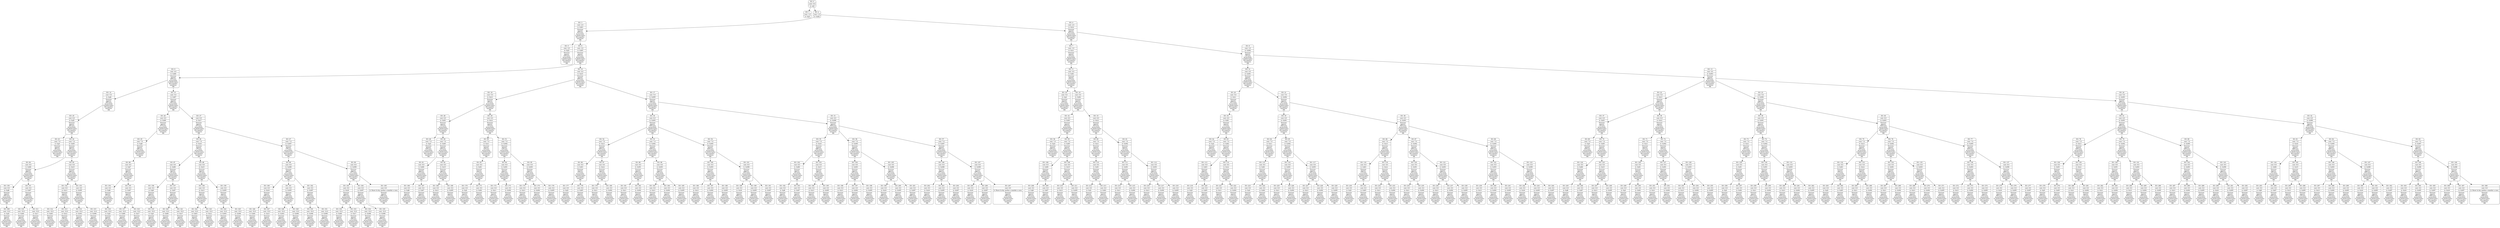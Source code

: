 digraph g {
node [shape = Mrecord];
nodo0[label="{EO: 0|cost: 0.0|A: null}"]
nodo1[label="{EO: 1|cost: 1.0|A: GoJ1}"]

nodo0 -> nodo1;
nodo2[label="{EO: 2|cost: 1.0|A: GoK2}"]
nodo3[label="{EO: 3|cost: 2.0|A: GoK3|
Posicion\nAgente:\nK2
Costo\nAcumulado:\n2.0
Infectados:\n0
Escapados:\n1
	posicion:\nM8
}"]
nodo5[label="{EO: 5|cost: 3.0|A: GoJ3|
Posicion\nAgente:\nK3
Costo\nAcumulado:\n4.0
Infectados:\n0
Escapados:\n1
	posicion:\nM8
}"]

nodo3 -> nodo5;
nodo6[label="{EO: 6|cost: 3.0|A: GoK5|
Posicion\nAgente:\nK3
Costo\nAcumulado:\n4.0
Infectados:\n0
Escapados:\n1
	posicion:\nM8
}"]
nodo9[label="{EO: 9|cost: 4.0|A: GoK6|
Posicion\nAgente:\nK5
Costo\nAcumulado:\n6.0
Infectados:\n0
Escapados:\n1
	posicion:\nM8
}"]
nodo14[label="{EO: 14|cost: 5.0|A: GoJ6|
Posicion\nAgente:\nK6
Costo\nAcumulado:\n8.0
Infectados:\n0
Escapados:\n1
	posicion:\nM8
}"]
nodo25[label="{EO: 25|cost: 6.0|A: GoJ5|
Posicion\nAgente:\nJ6
Costo\nAcumulado:\n10.0
Infectados:\n0
Escapados:\n1
	posicion:\nM8
}"]
nodo43[label="{EO: 43|cost: 7.0|A: GoJ3|
Posicion\nAgente:\nJ5
Costo\nAcumulado:\n12.0
Infectados:\n0
Escapados:\n1
	posicion:\nM8
}"]

nodo25 -> nodo43;
nodo44[label="{EO: 44|cost: 7.0|A: GoK5|
Posicion\nAgente:\nJ5
Costo\nAcumulado:\n12.0
Infectados:\n0
Escapados:\n1
	posicion:\nM8
}"]
nodo84[label="{EO: 84|cost: 8.0|A: GoK6|
Posicion\nAgente:\nK5
Costo\nAcumulado:\n14.0
Infectados:\n0
Escapados:\n1
	posicion:\nM8
}"]
nodo150[label="{EO: 150|cost: 9.0|A: GoJ6|
Posicion\nAgente:\nK6
Costo\nAcumulado:\n16.0
Infectados:\n0
Escapados:\n1
	posicion:\nM8
}"]
nodo309[label="{EO: 309|cost: 10.0|A: GoJ5|
Posicion\nAgente:\nJ6
Costo\nAcumulado:\n18.0
Infectados:\n0
Escapados:\n1
	posicion:\nM8
}"]

nodo150 -> nodo309;

nodo84 -> nodo150;
nodo151[label="{EO: 151|cost: 9.0|A: GoK7|
Posicion\nAgente:\nK6
Costo\nAcumulado:\n16.0
Infectados:\n0
Escapados:\n1
	posicion:\nM8
}"]
nodo310[label="{EO: 310|cost: 10.0|A: GoK8|
Posicion\nAgente:\nK7
Costo\nAcumulado:\n18.0
Infectados:\n0
Escapados:\n1
	posicion:\nM8
}"]

nodo151 -> nodo310;
nodo311[label="{EO: 311|cost: 10.0|A: GoL7|
Posicion\nAgente:\nK7
Costo\nAcumulado:\n18.0
Infectados:\n0
Escapados:\n1
	posicion:\nM8
}"]

nodo151 -> nodo311;

nodo84 -> nodo151;

nodo44 -> nodo84;
nodo85[label="{EO: 85|cost: 8.0|A: GoL5|
Posicion\nAgente:\nK5
Costo\nAcumulado:\n14.0
Infectados:\n0
Escapados:\n1
	posicion:\nM8
}"]
nodo152[label="{EO: 152|cost: 9.0|A: GoL3|
Posicion\nAgente:\nL5
Costo\nAcumulado:\n16.0
Infectados:\n0
Escapados:\n1
	posicion:\nM8
}"]
nodo312[label="{EO: 312|cost: 10.0|A: GoK3|
Posicion\nAgente:\nL3
Costo\nAcumulado:\n18.0
Infectados:\n0
Escapados:\n1
	posicion:\nM8
}"]

nodo152 -> nodo312;
nodo313[label="{EO: 313|cost: 10.0|A: GoL2|
Posicion\nAgente:\nL3
Costo\nAcumulado:\n18.0
Infectados:\n0
Escapados:\n1
	posicion:\nM8
}"]

nodo152 -> nodo313;

nodo85 -> nodo152;
nodo153[label="{EO: 153|cost: 9.0|A: GoM5|
Posicion\nAgente:\nL5
Costo\nAcumulado:\n16.0
Infectados:\n0
Escapados:\n1
	posicion:\nM8
}"]
nodo314[label="{EO: 314|cost: 10.0|A: GoM3|
Posicion\nAgente:\nM5
Costo\nAcumulado:\n17.0
Infectados:\n0
Escapados:\n1
	posicion:\nM8
}"]

nodo153 -> nodo314;
nodo315[label="{EO: 315|cost: 10.0|A: GoM6|
Posicion\nAgente:\nM5
Costo\nAcumulado:\n17.0
Infectados:\n0
Escapados:\n1
	posicion:\nM8
}"]

nodo153 -> nodo315;

nodo85 -> nodo153;

nodo44 -> nodo85;

nodo25 -> nodo44;

nodo14 -> nodo25;

nodo9 -> nodo14;
nodo15[label="{EO: 15|cost: 5.0|A: GoK7|
Posicion\nAgente:\nK6
Costo\nAcumulado:\n8.0
Infectados:\n0
Escapados:\n1
	posicion:\nM8
}"]
nodo26[label="{EO: 26|cost: 6.0|A: GoK8|
Posicion\nAgente:\nK7
Costo\nAcumulado:\n10.0
Infectados:\n0
Escapados:\n1
	posicion:\nM8
}"]
nodo45[label="{EO: 45|cost: 7.0|A: GoJ8|
Posicion\nAgente:\nK8
Costo\nAcumulado:\n12.0
Infectados:\n0
Escapados:\n1
	posicion:\nM8
}"]
nodo86[label="{EO: 86|cost: 8.0|A: GoJ7|
Posicion\nAgente:\nJ8
Costo\nAcumulado:\n14.0
Infectados:\n0
Escapados:\n1
	posicion:\nM8
}"]
nodo154[label="{EO: 154|cost: 9.0|A: GoJ6|
Posicion\nAgente:\nJ7
Costo\nAcumulado:\n16.0
Infectados:\n0
Escapados:\n1
	posicion:\nM8
}"]
nodo316[label="{EO: 316|cost: 10.0|A: GoJ5|
Posicion\nAgente:\nJ6
Costo\nAcumulado:\n18.0
Infectados:\n0
Escapados:\n1
	posicion:\nM8
}"]

nodo154 -> nodo316;

nodo86 -> nodo154;
nodo155[label="{EO: 155|cost: 9.0|A: GoK7|
Posicion\nAgente:\nJ7
Costo\nAcumulado:\n16.0
Infectados:\n0
Escapados:\n1
	posicion:\nM8
}"]
nodo317[label="{EO: 317|cost: 10.0|A: GoK8|
Posicion\nAgente:\nK7
Costo\nAcumulado:\n18.0
Infectados:\n0
Escapados:\n1
	posicion:\nM8
}"]

nodo155 -> nodo317;
nodo318[label="{EO: 318|cost: 10.0|A: GoL7|
Posicion\nAgente:\nK7
Costo\nAcumulado:\n18.0
Infectados:\n0
Escapados:\n1
	posicion:\nM8
}"]

nodo155 -> nodo318;

nodo86 -> nodo155;

nodo45 -> nodo86;

nodo26 -> nodo45;

nodo15 -> nodo26;
nodo27[label="{EO: 27|cost: 6.0|A: GoL7|
Posicion\nAgente:\nK7
Costo\nAcumulado:\n10.0
Infectados:\n0
Escapados:\n1
	posicion:\nM8
}"]
nodo46[label="{EO: 46|cost: 7.0|A: GoL6|
Posicion\nAgente:\nL7
Costo\nAcumulado:\n12.0
Infectados:\n0
Escapados:\n1
	posicion:\nM8
}"]
nodo87[label="{EO: 87|cost: 8.0|A: GoK6|
Posicion\nAgente:\nL6
Costo\nAcumulado:\n14.0
Infectados:\n0
Escapados:\n1
	posicion:\nM8
}"]
nodo156[label="{EO: 156|cost: 9.0|A: GoJ6|
Posicion\nAgente:\nK6
Costo\nAcumulado:\n16.0
Infectados:\n0
Escapados:\n1
	posicion:\nM8
}"]
nodo319[label="{EO: 319|cost: 10.0|A: GoJ5|
Posicion\nAgente:\nJ6
Costo\nAcumulado:\n18.0
Infectados:\n0
Escapados:\n1
	posicion:\nM8
}"]

nodo156 -> nodo319;

nodo87 -> nodo156;
nodo157[label="{EO: 157|cost: 9.0|A: GoK7|
Posicion\nAgente:\nK6
Costo\nAcumulado:\n16.0
Infectados:\n0
Escapados:\n1
	posicion:\nM8
}"]
nodo320[label="{EO: 320|cost: 10.0|A: GoK8|
Posicion\nAgente:\nK7
Costo\nAcumulado:\n18.0
Infectados:\n0
Escapados:\n1
	posicion:\nM8
}"]

nodo157 -> nodo320;
nodo321[label="{EO: 321|cost: 10.0|A: GoL7|
Posicion\nAgente:\nK7
Costo\nAcumulado:\n18.0
Infectados:\n0
Escapados:\n1
	posicion:\nM8
}"]

nodo157 -> nodo321;

nodo87 -> nodo157;

nodo46 -> nodo87;
nodo88[label="{EO: 88|cost: 8.0|A: GoL5|
Posicion\nAgente:\nL6
Costo\nAcumulado:\n14.0
Infectados:\n0
Escapados:\n1
	posicion:\nM8
}"]
nodo158[label="{EO: 158|cost: 9.0|A: GoL3|
Posicion\nAgente:\nL5
Costo\nAcumulado:\n16.0
Infectados:\n0
Escapados:\n1
	posicion:\nM8
}"]
nodo322[label="{EO: 322|cost: 10.0|A: GoK3|
Posicion\nAgente:\nL3
Costo\nAcumulado:\n18.0
Infectados:\n0
Escapados:\n1
	posicion:\nM8
}"]

nodo158 -> nodo322;
nodo323[label="{EO: 323|cost: 10.0|A: GoL2|
Posicion\nAgente:\nL3
Costo\nAcumulado:\n18.0
Infectados:\n0
Escapados:\n1
	posicion:\nM8
}"]

nodo158 -> nodo323;

nodo88 -> nodo158;
nodo159[label="{EO: 159|cost: 9.0|A: GoM5|
Posicion\nAgente:\nL5
Costo\nAcumulado:\n16.0
Infectados:\n0
Escapados:\n1
	posicion:\nM8
}"]
nodo324[label="{EO: 324|cost: 10.0|A: GoM3|
Posicion\nAgente:\nM5
Costo\nAcumulado:\n17.0
Infectados:\n0
Escapados:\n1
	posicion:\nM8
}"]

nodo159 -> nodo324;
nodo325[label="{EO: 325|cost: 10.0|A: GoM6|
Posicion\nAgente:\nM5
Costo\nAcumulado:\n17.0
Infectados:\n0
Escapados:\n1
	posicion:\nM8
}"]

nodo159 -> nodo325;

nodo88 -> nodo159;

nodo46 -> nodo88;

nodo27 -> nodo46;
nodo47[label="{EO: 47|cost: 7.0|A: GoM7|
Posicion\nAgente:\nL7
Costo\nAcumulado:\n12.0
Infectados:\n0
Escapados:\n1
	posicion:\nM8
}"]
nodo89[label="{EO: 89|cost: 8.0|A: GoM6|
Posicion\nAgente:\nM7
Costo\nAcumulado:\n13.0
Infectados:\n0
Escapados:\n1
	posicion:\nM8
}"]
nodo160[label="{EO: 160|cost: 9.0|A: GoL6|
Posicion\nAgente:\nM6
Costo\nAcumulado:\n14.0
Infectados:\n0
Escapados:\n1
	posicion:\nM8
}"]
nodo326[label="{EO: 326|cost: 10.0|A: GoK6|
Posicion\nAgente:\nL6
Costo\nAcumulado:\n16.0
Infectados:\n0
Escapados:\n1
	posicion:\nM8
}"]

nodo160 -> nodo326;
nodo327[label="{EO: 327|cost: 10.0|A: GoL5|
Posicion\nAgente:\nL6
Costo\nAcumulado:\n16.0
Infectados:\n0
Escapados:\n1
	posicion:\nM8
}"]

nodo160 -> nodo327;

nodo89 -> nodo160;
nodo161[label="{EO: 161|cost: 9.0|A: GoM5|
Posicion\nAgente:\nM6
Costo\nAcumulado:\n14.0
Infectados:\n0
Escapados:\n1
	posicion:\nM8
}"]
nodo328[label="{EO: 328|cost: 10.0|A: GoM3|
Posicion\nAgente:\nM5
Costo\nAcumulado:\n15.0
Infectados:\n0
Escapados:\n1
	posicion:\nM8
}"]

nodo161 -> nodo328;
nodo329[label="{EO: 329|cost: 10.0|A: GoM6|
Posicion\nAgente:\nM5
Costo\nAcumulado:\n15.0
Infectados:\n0
Escapados:\n1
	posicion:\nM8
}"]

nodo161 -> nodo329;

nodo89 -> nodo161;
nodo162[label="{EO: 162|cost: 9.0|A: GoM7|
Posicion\nAgente:\nM6
Costo\nAcumulado:\n14.0
Infectados:\n0
Escapados:\n1
	posicion:\nM8
}"]
nodo330[label="{EO: 330|cost: 10.0|A: GoM6|
Posicion\nAgente:\nM7
Costo\nAcumulado:\n15.0
Infectados:\n0
Escapados:\n1
	posicion:\nM8
}"]

nodo162 -> nodo330;
nodo331[label="{EO: 331|cost: 10.0|A: GoM8|
Posicion\nAgente:\nM7
Costo\nAcumulado:\n15.0
Infectados:\n0
Escapados:\n1
	posicion:\nM8
}"]

nodo162 -> nodo331;

nodo89 -> nodo162;

nodo47 -> nodo89;
nodo90[label="{EO: 90|cost: 8.0|A: GoM8|
Posicion\nAgente:\nM7
Costo\nAcumulado:\n13.0
Infectados:\n0
Escapados:\n1
	posicion:\nM8
}"]
nodo163[label="{EO: 163|cost: 9.0|A: GoL8|
Posicion\nAgente:\nM8
Costo\nAcumulado:\n14.0
Infectados:\n0
Escapados:\n1
	posicion:\nM8
}"]
nodo332[label="{EO: 332|cost: 10.0|A: GoK8|
Posicion\nAgente:\nL8
Costo\nAcumulado:\n16.0
Infectados:\n0
Escapados:\n1
	posicion:\nM8
}"]

nodo163 -> nodo332;
nodo333[label="{EO: 333|cost: 10.0|A: GoL7|
Posicion\nAgente:\nL8
Costo\nAcumulado:\n16.0
Infectados:\n0
Escapados:\n1
	posicion:\nM8
}"]

nodo163 -> nodo333;

nodo90 -> nodo163;
nodo164[label="{EO: 164|cost: 9.0|A: GoM7|
Posicion\nAgente:\nM8
Costo\nAcumulado:\n14.0
Infectados:\n0
Escapados:\n1
	posicion:\nM8
}"]
nodo334[label="{EO: 334|cost: 10.0|A: GoM6|
Posicion\nAgente:\nM7
Costo\nAcumulado:\n15.0
Infectados:\n0
Escapados:\n1
	posicion:\nM8
}"]

nodo164 -> nodo334;
nodo335[label="{EO: 335|cost: 10.0|A: GoM8|
Posicion\nAgente:\nM7
Costo\nAcumulado:\n15.0
Infectados:\n0
Escapados:\n1
	posicion:\nM8
}"]

nodo164 -> nodo335;

nodo90 -> nodo164;
nodo165[label="{EO: 165|cost: 9.0|A: Hacer la ley, multar y mandar a casa.|
Posicion\nAgente:\nM8
Costo\nAcumulado:\n14.0
Infectados:\n0
Escapados:\n1
	posicion:\nM8
}"]

nodo90 -> nodo165;

nodo47 -> nodo90;

nodo27 -> nodo47;

nodo15 -> nodo27;

nodo9 -> nodo15;

nodo6 -> nodo9;
nodo10[label="{EO: 10|cost: 4.0|A: GoL5|
Posicion\nAgente:\nK5
Costo\nAcumulado:\n6.0
Infectados:\n0
Escapados:\n1
	posicion:\nM8
}"]
nodo16[label="{EO: 16|cost: 5.0|A: GoL3|
Posicion\nAgente:\nL5
Costo\nAcumulado:\n8.0
Infectados:\n0
Escapados:\n1
	posicion:\nM8
}"]
nodo28[label="{EO: 28|cost: 6.0|A: GoK3|
Posicion\nAgente:\nL3
Costo\nAcumulado:\n10.0
Infectados:\n0
Escapados:\n1
	posicion:\nM8
}"]
nodo48[label="{EO: 48|cost: 7.0|A: GoJ3|
Posicion\nAgente:\nK3
Costo\nAcumulado:\n12.0
Infectados:\n0
Escapados:\n1
	posicion:\nM8
}"]

nodo28 -> nodo48;
nodo49[label="{EO: 49|cost: 7.0|A: GoK5|
Posicion\nAgente:\nK3
Costo\nAcumulado:\n12.0
Infectados:\n0
Escapados:\n1
	posicion:\nM8
}"]
nodo91[label="{EO: 91|cost: 8.0|A: GoK6|
Posicion\nAgente:\nK5
Costo\nAcumulado:\n14.0
Infectados:\n0
Escapados:\n1
	posicion:\nM8
}"]
nodo166[label="{EO: 166|cost: 9.0|A: GoJ6|
Posicion\nAgente:\nK6
Costo\nAcumulado:\n16.0
Infectados:\n0
Escapados:\n1
	posicion:\nM8
}"]

nodo91 -> nodo166;
nodo167[label="{EO: 167|cost: 9.0|A: GoK7|
Posicion\nAgente:\nK6
Costo\nAcumulado:\n16.0
Infectados:\n0
Escapados:\n1
	posicion:\nM8
}"]

nodo91 -> nodo167;

nodo49 -> nodo91;
nodo92[label="{EO: 92|cost: 8.0|A: GoL5|
Posicion\nAgente:\nK5
Costo\nAcumulado:\n14.0
Infectados:\n0
Escapados:\n1
	posicion:\nM8
}"]
nodo168[label="{EO: 168|cost: 9.0|A: GoL3|
Posicion\nAgente:\nL5
Costo\nAcumulado:\n16.0
Infectados:\n0
Escapados:\n1
	posicion:\nM8
}"]

nodo92 -> nodo168;
nodo169[label="{EO: 169|cost: 9.0|A: GoM5|
Posicion\nAgente:\nL5
Costo\nAcumulado:\n16.0
Infectados:\n0
Escapados:\n1
	posicion:\nM8
}"]

nodo92 -> nodo169;

nodo49 -> nodo92;

nodo28 -> nodo49;

nodo16 -> nodo28;
nodo29[label="{EO: 29|cost: 6.0|A: GoL2|
Posicion\nAgente:\nL3
Costo\nAcumulado:\n10.0
Infectados:\n0
Escapados:\n1
	posicion:\nM8
}"]
nodo50[label="{EO: 50|cost: 7.0|A: GoL1|
Posicion\nAgente:\nL2
Costo\nAcumulado:\n12.0
Infectados:\n0
Escapados:\n1
	posicion:\nM8
}"]
nodo93[label="{EO: 93|cost: 8.0|A: GoK1|
Posicion\nAgente:\nL1
Costo\nAcumulado:\n14.0
Infectados:\n0
Escapados:\n1
	posicion:\nM8
}"]
nodo170[label="{EO: 170|cost: 9.0|A: GoJ1|
Posicion\nAgente:\nK1
Costo\nAcumulado:\n16.0
Infectados:\n0
Escapados:\n1
	posicion:\nM8
}"]

nodo93 -> nodo170;
nodo171[label="{EO: 171|cost: 9.0|A: GoK2|
Posicion\nAgente:\nK1
Costo\nAcumulado:\n16.0
Infectados:\n0
Escapados:\n1
	posicion:\nM8
}"]

nodo93 -> nodo171;

nodo50 -> nodo93;

nodo29 -> nodo50;
nodo51[label="{EO: 51|cost: 7.0|A: GoM2|
Posicion\nAgente:\nL2
Costo\nAcumulado:\n12.0
Infectados:\n0
Escapados:\n1
	posicion:\nM8
}"]
nodo94[label="{EO: 94|cost: 8.0|A: GoM1|
Posicion\nAgente:\nM2
Costo\nAcumulado:\n13.0
Infectados:\n0
Escapados:\n1
	posicion:\nM8
}"]
nodo172[label="{EO: 172|cost: 9.0|A: GoL1|
Posicion\nAgente:\nM1
Costo\nAcumulado:\n14.0
Infectados:\n0
Escapados:\n1
	posicion:\nM8
}"]

nodo94 -> nodo172;
nodo173[label="{EO: 173|cost: 9.0|A: GoM2|
Posicion\nAgente:\nM1
Costo\nAcumulado:\n14.0
Infectados:\n0
Escapados:\n1
	posicion:\nM8
}"]

nodo94 -> nodo173;

nodo51 -> nodo94;
nodo95[label="{EO: 95|cost: 8.0|A: GoM3|
Posicion\nAgente:\nM2
Costo\nAcumulado:\n13.0
Infectados:\n0
Escapados:\n1
	posicion:\nM8
}"]
nodo174[label="{EO: 174|cost: 9.0|A: GoL3|
Posicion\nAgente:\nM3
Costo\nAcumulado:\n14.0
Infectados:\n0
Escapados:\n1
	posicion:\nM8
}"]

nodo95 -> nodo174;
nodo175[label="{EO: 175|cost: 9.0|A: GoM2|
Posicion\nAgente:\nM3
Costo\nAcumulado:\n14.0
Infectados:\n0
Escapados:\n1
	posicion:\nM8
}"]

nodo95 -> nodo175;
nodo176[label="{EO: 176|cost: 9.0|A: GoM5|
Posicion\nAgente:\nM3
Costo\nAcumulado:\n14.0
Infectados:\n0
Escapados:\n1
	posicion:\nM8
}"]

nodo95 -> nodo176;

nodo51 -> nodo95;

nodo29 -> nodo51;

nodo16 -> nodo29;

nodo10 -> nodo16;
nodo17[label="{EO: 17|cost: 5.0|A: GoM5|
Posicion\nAgente:\nL5
Costo\nAcumulado:\n8.0
Infectados:\n0
Escapados:\n1
	posicion:\nM8
}"]
nodo30[label="{EO: 30|cost: 6.0|A: GoM3|
Posicion\nAgente:\nM5
Costo\nAcumulado:\n9.0
Infectados:\n0
Escapados:\n1
	posicion:\nM8
}"]
nodo52[label="{EO: 52|cost: 7.0|A: GoL3|
Posicion\nAgente:\nM3
Costo\nAcumulado:\n10.0
Infectados:\n0
Escapados:\n1
	posicion:\nM8
}"]
nodo96[label="{EO: 96|cost: 8.0|A: GoK3|
Posicion\nAgente:\nL3
Costo\nAcumulado:\n12.0
Infectados:\n0
Escapados:\n1
	posicion:\nM8
}"]
nodo177[label="{EO: 177|cost: 9.0|A: GoJ3|
Posicion\nAgente:\nK3
Costo\nAcumulado:\n14.0
Infectados:\n0
Escapados:\n1
	posicion:\nM8
}"]

nodo96 -> nodo177;
nodo178[label="{EO: 178|cost: 9.0|A: GoK5|
Posicion\nAgente:\nK3
Costo\nAcumulado:\n14.0
Infectados:\n0
Escapados:\n1
	posicion:\nM8
}"]

nodo96 -> nodo178;

nodo52 -> nodo96;
nodo97[label="{EO: 97|cost: 8.0|A: GoL2|
Posicion\nAgente:\nL3
Costo\nAcumulado:\n12.0
Infectados:\n0
Escapados:\n1
	posicion:\nM8
}"]
nodo179[label="{EO: 179|cost: 9.0|A: GoL1|
Posicion\nAgente:\nL2
Costo\nAcumulado:\n14.0
Infectados:\n0
Escapados:\n1
	posicion:\nM8
}"]

nodo97 -> nodo179;
nodo180[label="{EO: 180|cost: 9.0|A: GoM2|
Posicion\nAgente:\nL2
Costo\nAcumulado:\n14.0
Infectados:\n0
Escapados:\n1
	posicion:\nM8
}"]

nodo97 -> nodo180;

nodo52 -> nodo97;

nodo30 -> nodo52;
nodo53[label="{EO: 53|cost: 7.0|A: GoM2|
Posicion\nAgente:\nM3
Costo\nAcumulado:\n10.0
Infectados:\n0
Escapados:\n1
	posicion:\nM8
}"]
nodo98[label="{EO: 98|cost: 8.0|A: GoM1|
Posicion\nAgente:\nM2
Costo\nAcumulado:\n11.0
Infectados:\n0
Escapados:\n1
	posicion:\nM8
}"]
nodo181[label="{EO: 181|cost: 9.0|A: GoL1|
Posicion\nAgente:\nM1
Costo\nAcumulado:\n12.0
Infectados:\n0
Escapados:\n1
	posicion:\nM8
}"]

nodo98 -> nodo181;
nodo182[label="{EO: 182|cost: 9.0|A: GoM2|
Posicion\nAgente:\nM1
Costo\nAcumulado:\n12.0
Infectados:\n0
Escapados:\n1
	posicion:\nM8
}"]

nodo98 -> nodo182;

nodo53 -> nodo98;
nodo99[label="{EO: 99|cost: 8.0|A: GoM3|
Posicion\nAgente:\nM2
Costo\nAcumulado:\n11.0
Infectados:\n0
Escapados:\n1
	posicion:\nM8
}"]
nodo183[label="{EO: 183|cost: 9.0|A: GoL3|
Posicion\nAgente:\nM3
Costo\nAcumulado:\n12.0
Infectados:\n0
Escapados:\n1
	posicion:\nM8
}"]

nodo99 -> nodo183;
nodo184[label="{EO: 184|cost: 9.0|A: GoM2|
Posicion\nAgente:\nM3
Costo\nAcumulado:\n12.0
Infectados:\n0
Escapados:\n1
	posicion:\nM8
}"]

nodo99 -> nodo184;
nodo185[label="{EO: 185|cost: 9.0|A: GoM5|
Posicion\nAgente:\nM3
Costo\nAcumulado:\n12.0
Infectados:\n0
Escapados:\n1
	posicion:\nM8
}"]

nodo99 -> nodo185;

nodo53 -> nodo99;

nodo30 -> nodo53;
nodo54[label="{EO: 54|cost: 7.0|A: GoM5|
Posicion\nAgente:\nM3
Costo\nAcumulado:\n10.0
Infectados:\n0
Escapados:\n1
	posicion:\nM8
}"]
nodo100[label="{EO: 100|cost: 8.0|A: GoM3|
Posicion\nAgente:\nM5
Costo\nAcumulado:\n11.0
Infectados:\n0
Escapados:\n1
	posicion:\nM8
}"]
nodo186[label="{EO: 186|cost: 9.0|A: GoL3|
Posicion\nAgente:\nM3
Costo\nAcumulado:\n12.0
Infectados:\n0
Escapados:\n1
	posicion:\nM8
}"]

nodo100 -> nodo186;
nodo187[label="{EO: 187|cost: 9.0|A: GoM2|
Posicion\nAgente:\nM3
Costo\nAcumulado:\n12.0
Infectados:\n0
Escapados:\n1
	posicion:\nM8
}"]

nodo100 -> nodo187;
nodo188[label="{EO: 188|cost: 9.0|A: GoM5|
Posicion\nAgente:\nM3
Costo\nAcumulado:\n12.0
Infectados:\n0
Escapados:\n1
	posicion:\nM8
}"]

nodo100 -> nodo188;

nodo54 -> nodo100;
nodo101[label="{EO: 101|cost: 8.0|A: GoM6|
Posicion\nAgente:\nM5
Costo\nAcumulado:\n11.0
Infectados:\n0
Escapados:\n1
	posicion:\nM8
}"]
nodo189[label="{EO: 189|cost: 9.0|A: GoL6|
Posicion\nAgente:\nM6
Costo\nAcumulado:\n12.0
Infectados:\n0
Escapados:\n1
	posicion:\nM8
}"]

nodo101 -> nodo189;
nodo190[label="{EO: 190|cost: 9.0|A: GoM5|
Posicion\nAgente:\nM6
Costo\nAcumulado:\n12.0
Infectados:\n0
Escapados:\n1
	posicion:\nM8
}"]

nodo101 -> nodo190;
nodo191[label="{EO: 191|cost: 9.0|A: GoM7|
Posicion\nAgente:\nM6
Costo\nAcumulado:\n12.0
Infectados:\n0
Escapados:\n1
	posicion:\nM8
}"]

nodo101 -> nodo191;

nodo54 -> nodo101;

nodo30 -> nodo54;

nodo17 -> nodo30;
nodo31[label="{EO: 31|cost: 6.0|A: GoM6|
Posicion\nAgente:\nM5
Costo\nAcumulado:\n9.0
Infectados:\n0
Escapados:\n1
	posicion:\nM8
}"]
nodo55[label="{EO: 55|cost: 7.0|A: GoL6|
Posicion\nAgente:\nM6
Costo\nAcumulado:\n10.0
Infectados:\n0
Escapados:\n1
	posicion:\nM8
}"]
nodo102[label="{EO: 102|cost: 8.0|A: GoK6|
Posicion\nAgente:\nL6
Costo\nAcumulado:\n12.0
Infectados:\n0
Escapados:\n1
	posicion:\nM8
}"]
nodo192[label="{EO: 192|cost: 9.0|A: GoJ6|
Posicion\nAgente:\nK6
Costo\nAcumulado:\n14.0
Infectados:\n0
Escapados:\n1
	posicion:\nM8
}"]

nodo102 -> nodo192;
nodo193[label="{EO: 193|cost: 9.0|A: GoK7|
Posicion\nAgente:\nK6
Costo\nAcumulado:\n14.0
Infectados:\n0
Escapados:\n1
	posicion:\nM8
}"]

nodo102 -> nodo193;

nodo55 -> nodo102;
nodo103[label="{EO: 103|cost: 8.0|A: GoL5|
Posicion\nAgente:\nL6
Costo\nAcumulado:\n12.0
Infectados:\n0
Escapados:\n1
	posicion:\nM8
}"]
nodo194[label="{EO: 194|cost: 9.0|A: GoL3|
Posicion\nAgente:\nL5
Costo\nAcumulado:\n14.0
Infectados:\n0
Escapados:\n1
	posicion:\nM8
}"]

nodo103 -> nodo194;
nodo195[label="{EO: 195|cost: 9.0|A: GoM5|
Posicion\nAgente:\nL5
Costo\nAcumulado:\n14.0
Infectados:\n0
Escapados:\n1
	posicion:\nM8
}"]

nodo103 -> nodo195;

nodo55 -> nodo103;

nodo31 -> nodo55;
nodo56[label="{EO: 56|cost: 7.0|A: GoM5|
Posicion\nAgente:\nM6
Costo\nAcumulado:\n10.0
Infectados:\n0
Escapados:\n1
	posicion:\nM8
}"]
nodo104[label="{EO: 104|cost: 8.0|A: GoM3|
Posicion\nAgente:\nM5
Costo\nAcumulado:\n11.0
Infectados:\n0
Escapados:\n1
	posicion:\nM8
}"]
nodo196[label="{EO: 196|cost: 9.0|A: GoL3|
Posicion\nAgente:\nM3
Costo\nAcumulado:\n12.0
Infectados:\n0
Escapados:\n1
	posicion:\nM8
}"]

nodo104 -> nodo196;
nodo197[label="{EO: 197|cost: 9.0|A: GoM2|
Posicion\nAgente:\nM3
Costo\nAcumulado:\n12.0
Infectados:\n0
Escapados:\n1
	posicion:\nM8
}"]

nodo104 -> nodo197;
nodo198[label="{EO: 198|cost: 9.0|A: GoM5|
Posicion\nAgente:\nM3
Costo\nAcumulado:\n12.0
Infectados:\n0
Escapados:\n1
	posicion:\nM8
}"]

nodo104 -> nodo198;

nodo56 -> nodo104;
nodo105[label="{EO: 105|cost: 8.0|A: GoM6|
Posicion\nAgente:\nM5
Costo\nAcumulado:\n11.0
Infectados:\n0
Escapados:\n1
	posicion:\nM8
}"]
nodo199[label="{EO: 199|cost: 9.0|A: GoL6|
Posicion\nAgente:\nM6
Costo\nAcumulado:\n12.0
Infectados:\n0
Escapados:\n1
	posicion:\nM8
}"]

nodo105 -> nodo199;
nodo200[label="{EO: 200|cost: 9.0|A: GoM5|
Posicion\nAgente:\nM6
Costo\nAcumulado:\n12.0
Infectados:\n0
Escapados:\n1
	posicion:\nM8
}"]

nodo105 -> nodo200;
nodo201[label="{EO: 201|cost: 9.0|A: GoM7|
Posicion\nAgente:\nM6
Costo\nAcumulado:\n12.0
Infectados:\n0
Escapados:\n1
	posicion:\nM8
}"]

nodo105 -> nodo201;

nodo56 -> nodo105;

nodo31 -> nodo56;
nodo57[label="{EO: 57|cost: 7.0|A: GoM7|
Posicion\nAgente:\nM6
Costo\nAcumulado:\n10.0
Infectados:\n0
Escapados:\n1
	posicion:\nM8
}"]
nodo106[label="{EO: 106|cost: 8.0|A: GoM6|
Posicion\nAgente:\nM7
Costo\nAcumulado:\n11.0
Infectados:\n0
Escapados:\n1
	posicion:\nM8
}"]
nodo202[label="{EO: 202|cost: 9.0|A: GoL6|
Posicion\nAgente:\nM6
Costo\nAcumulado:\n12.0
Infectados:\n0
Escapados:\n1
	posicion:\nM8
}"]

nodo106 -> nodo202;
nodo203[label="{EO: 203|cost: 9.0|A: GoM5|
Posicion\nAgente:\nM6
Costo\nAcumulado:\n12.0
Infectados:\n0
Escapados:\n1
	posicion:\nM8
}"]

nodo106 -> nodo203;
nodo204[label="{EO: 204|cost: 9.0|A: GoM7|
Posicion\nAgente:\nM6
Costo\nAcumulado:\n12.0
Infectados:\n0
Escapados:\n1
	posicion:\nM8
}"]

nodo106 -> nodo204;

nodo57 -> nodo106;
nodo107[label="{EO: 107|cost: 8.0|A: GoM8|
Posicion\nAgente:\nM7
Costo\nAcumulado:\n11.0
Infectados:\n0
Escapados:\n1
	posicion:\nM8
}"]
nodo205[label="{EO: 205|cost: 9.0|A: GoL8|
Posicion\nAgente:\nM8
Costo\nAcumulado:\n12.0
Infectados:\n0
Escapados:\n1
	posicion:\nM8
}"]

nodo107 -> nodo205;
nodo206[label="{EO: 206|cost: 9.0|A: GoM7|
Posicion\nAgente:\nM8
Costo\nAcumulado:\n12.0
Infectados:\n0
Escapados:\n1
	posicion:\nM8
}"]

nodo107 -> nodo206;
nodo207[label="{EO: 207|cost: 9.0|A: Hacer la ley, multar y mandar a casa.|
Posicion\nAgente:\nM8
Costo\nAcumulado:\n12.0
Infectados:\n0
Escapados:\n1
	posicion:\nM8
}"]

nodo107 -> nodo207;

nodo57 -> nodo107;

nodo31 -> nodo57;

nodo17 -> nodo31;

nodo10 -> nodo17;

nodo6 -> nodo10;

nodo3 -> nodo6;

nodo2 -> nodo3;
nodo4[label="{EO: 4|cost: 2.0|A: GoL2|
Posicion\nAgente:\nK2
Costo\nAcumulado:\n2.0
Infectados:\n0
Escapados:\n1
	posicion:\nM8
}"]
nodo7[label="{EO: 7|cost: 3.0|A: GoL1|
Posicion\nAgente:\nL2
Costo\nAcumulado:\n4.0
Infectados:\n0
Escapados:\n1
	posicion:\nM8
}"]
nodo11[label="{EO: 11|cost: 4.0|A: GoK1|
Posicion\nAgente:\nL1
Costo\nAcumulado:\n6.0
Infectados:\n0
Escapados:\n1
	posicion:\nM8
}"]
nodo18[label="{EO: 18|cost: 5.0|A: GoJ1|
Posicion\nAgente:\nK1
Costo\nAcumulado:\n8.0
Infectados:\n0
Escapados:\n1
	posicion:\nM8
}"]

nodo11 -> nodo18;
nodo19[label="{EO: 19|cost: 5.0|A: GoK2|
Posicion\nAgente:\nK1
Costo\nAcumulado:\n8.0
Infectados:\n0
Escapados:\n1
	posicion:\nM8
}"]
nodo32[label="{EO: 32|cost: 6.0|A: GoK3|
Posicion\nAgente:\nK2
Costo\nAcumulado:\n10.0
Infectados:\n0
Escapados:\n1
	posicion:\nM8
}"]
nodo58[label="{EO: 58|cost: 7.0|A: GoJ3|
Posicion\nAgente:\nK3
Costo\nAcumulado:\n12.0
Infectados:\n0
Escapados:\n1
	posicion:\nM8
}"]

nodo32 -> nodo58;
nodo59[label="{EO: 59|cost: 7.0|A: GoK5|
Posicion\nAgente:\nK3
Costo\nAcumulado:\n12.0
Infectados:\n0
Escapados:\n1
	posicion:\nM8
}"]
nodo108[label="{EO: 108|cost: 8.0|A: GoK6|
Posicion\nAgente:\nK5
Costo\nAcumulado:\n14.0
Infectados:\n0
Escapados:\n1
	posicion:\nM8
}"]
nodo208[label="{EO: 208|cost: 9.0|A: GoJ6|
Posicion\nAgente:\nK6
Costo\nAcumulado:\n16.0
Infectados:\n0
Escapados:\n1
	posicion:\nM8
}"]

nodo108 -> nodo208;
nodo209[label="{EO: 209|cost: 9.0|A: GoK7|
Posicion\nAgente:\nK6
Costo\nAcumulado:\n16.0
Infectados:\n0
Escapados:\n1
	posicion:\nM8
}"]

nodo108 -> nodo209;

nodo59 -> nodo108;
nodo109[label="{EO: 109|cost: 8.0|A: GoL5|
Posicion\nAgente:\nK5
Costo\nAcumulado:\n14.0
Infectados:\n0
Escapados:\n1
	posicion:\nM8
}"]
nodo210[label="{EO: 210|cost: 9.0|A: GoL3|
Posicion\nAgente:\nL5
Costo\nAcumulado:\n16.0
Infectados:\n0
Escapados:\n1
	posicion:\nM8
}"]

nodo109 -> nodo210;
nodo211[label="{EO: 211|cost: 9.0|A: GoM5|
Posicion\nAgente:\nL5
Costo\nAcumulado:\n16.0
Infectados:\n0
Escapados:\n1
	posicion:\nM8
}"]

nodo109 -> nodo211;

nodo59 -> nodo109;

nodo32 -> nodo59;

nodo19 -> nodo32;
nodo33[label="{EO: 33|cost: 6.0|A: GoL2|
Posicion\nAgente:\nK2
Costo\nAcumulado:\n10.0
Infectados:\n0
Escapados:\n1
	posicion:\nM8
}"]
nodo60[label="{EO: 60|cost: 7.0|A: GoL1|
Posicion\nAgente:\nL2
Costo\nAcumulado:\n12.0
Infectados:\n0
Escapados:\n1
	posicion:\nM8
}"]
nodo110[label="{EO: 110|cost: 8.0|A: GoK1|
Posicion\nAgente:\nL1
Costo\nAcumulado:\n14.0
Infectados:\n0
Escapados:\n1
	posicion:\nM8
}"]
nodo212[label="{EO: 212|cost: 9.0|A: GoJ1|
Posicion\nAgente:\nK1
Costo\nAcumulado:\n16.0
Infectados:\n0
Escapados:\n1
	posicion:\nM8
}"]

nodo110 -> nodo212;
nodo213[label="{EO: 213|cost: 9.0|A: GoK2|
Posicion\nAgente:\nK1
Costo\nAcumulado:\n16.0
Infectados:\n0
Escapados:\n1
	posicion:\nM8
}"]

nodo110 -> nodo213;

nodo60 -> nodo110;

nodo33 -> nodo60;
nodo61[label="{EO: 61|cost: 7.0|A: GoM2|
Posicion\nAgente:\nL2
Costo\nAcumulado:\n12.0
Infectados:\n0
Escapados:\n1
	posicion:\nM8
}"]
nodo111[label="{EO: 111|cost: 8.0|A: GoM1|
Posicion\nAgente:\nM2
Costo\nAcumulado:\n13.0
Infectados:\n0
Escapados:\n1
	posicion:\nM8
}"]
nodo214[label="{EO: 214|cost: 9.0|A: GoL1|
Posicion\nAgente:\nM1
Costo\nAcumulado:\n14.0
Infectados:\n0
Escapados:\n1
	posicion:\nM8
}"]

nodo111 -> nodo214;
nodo215[label="{EO: 215|cost: 9.0|A: GoM2|
Posicion\nAgente:\nM1
Costo\nAcumulado:\n14.0
Infectados:\n0
Escapados:\n1
	posicion:\nM8
}"]

nodo111 -> nodo215;

nodo61 -> nodo111;
nodo112[label="{EO: 112|cost: 8.0|A: GoM3|
Posicion\nAgente:\nM2
Costo\nAcumulado:\n13.0
Infectados:\n0
Escapados:\n1
	posicion:\nM8
}"]
nodo216[label="{EO: 216|cost: 9.0|A: GoL3|
Posicion\nAgente:\nM3
Costo\nAcumulado:\n14.0
Infectados:\n0
Escapados:\n1
	posicion:\nM8
}"]

nodo112 -> nodo216;
nodo217[label="{EO: 217|cost: 9.0|A: GoM2|
Posicion\nAgente:\nM3
Costo\nAcumulado:\n14.0
Infectados:\n0
Escapados:\n1
	posicion:\nM8
}"]

nodo112 -> nodo217;
nodo218[label="{EO: 218|cost: 9.0|A: GoM5|
Posicion\nAgente:\nM3
Costo\nAcumulado:\n14.0
Infectados:\n0
Escapados:\n1
	posicion:\nM8
}"]

nodo112 -> nodo218;

nodo61 -> nodo112;

nodo33 -> nodo61;

nodo19 -> nodo33;

nodo11 -> nodo19;

nodo7 -> nodo11;

nodo4 -> nodo7;
nodo8[label="{EO: 8|cost: 3.0|A: GoM2|
Posicion\nAgente:\nL2
Costo\nAcumulado:\n4.0
Infectados:\n0
Escapados:\n1
	posicion:\nM8
}"]
nodo12[label="{EO: 12|cost: 4.0|A: GoM1|
Posicion\nAgente:\nM2
Costo\nAcumulado:\n5.0
Infectados:\n0
Escapados:\n1
	posicion:\nM8
}"]
nodo20[label="{EO: 20|cost: 5.0|A: GoL1|
Posicion\nAgente:\nM1
Costo\nAcumulado:\n6.0
Infectados:\n0
Escapados:\n1
	posicion:\nM8
}"]
nodo34[label="{EO: 34|cost: 6.0|A: GoK1|
Posicion\nAgente:\nL1
Costo\nAcumulado:\n8.0
Infectados:\n0
Escapados:\n1
	posicion:\nM8
}"]
nodo62[label="{EO: 62|cost: 7.0|A: GoJ1|
Posicion\nAgente:\nK1
Costo\nAcumulado:\n10.0
Infectados:\n0
Escapados:\n1
	posicion:\nM8
}"]

nodo34 -> nodo62;
nodo63[label="{EO: 63|cost: 7.0|A: GoK2|
Posicion\nAgente:\nK1
Costo\nAcumulado:\n10.0
Infectados:\n0
Escapados:\n1
	posicion:\nM8
}"]
nodo113[label="{EO: 113|cost: 8.0|A: GoK3|
Posicion\nAgente:\nK2
Costo\nAcumulado:\n12.0
Infectados:\n0
Escapados:\n1
	posicion:\nM8
}"]
nodo219[label="{EO: 219|cost: 9.0|A: GoJ3|
Posicion\nAgente:\nK3
Costo\nAcumulado:\n14.0
Infectados:\n0
Escapados:\n1
	posicion:\nM8
}"]

nodo113 -> nodo219;
nodo220[label="{EO: 220|cost: 9.0|A: GoK5|
Posicion\nAgente:\nK3
Costo\nAcumulado:\n14.0
Infectados:\n0
Escapados:\n1
	posicion:\nM8
}"]

nodo113 -> nodo220;

nodo63 -> nodo113;
nodo114[label="{EO: 114|cost: 8.0|A: GoL2|
Posicion\nAgente:\nK2
Costo\nAcumulado:\n12.0
Infectados:\n0
Escapados:\n1
	posicion:\nM8
}"]
nodo221[label="{EO: 221|cost: 9.0|A: GoL1|
Posicion\nAgente:\nL2
Costo\nAcumulado:\n14.0
Infectados:\n0
Escapados:\n1
	posicion:\nM8
}"]

nodo114 -> nodo221;
nodo222[label="{EO: 222|cost: 9.0|A: GoM2|
Posicion\nAgente:\nL2
Costo\nAcumulado:\n14.0
Infectados:\n0
Escapados:\n1
	posicion:\nM8
}"]

nodo114 -> nodo222;

nodo63 -> nodo114;

nodo34 -> nodo63;

nodo20 -> nodo34;

nodo12 -> nodo20;
nodo21[label="{EO: 21|cost: 5.0|A: GoM2|
Posicion\nAgente:\nM1
Costo\nAcumulado:\n6.0
Infectados:\n0
Escapados:\n1
	posicion:\nM8
}"]
nodo35[label="{EO: 35|cost: 6.0|A: GoM1|
Posicion\nAgente:\nM2
Costo\nAcumulado:\n7.0
Infectados:\n0
Escapados:\n1
	posicion:\nM8
}"]
nodo64[label="{EO: 64|cost: 7.0|A: GoL1|
Posicion\nAgente:\nM1
Costo\nAcumulado:\n8.0
Infectados:\n0
Escapados:\n1
	posicion:\nM8
}"]
nodo115[label="{EO: 115|cost: 8.0|A: GoK1|
Posicion\nAgente:\nL1
Costo\nAcumulado:\n10.0
Infectados:\n0
Escapados:\n1
	posicion:\nM8
}"]
nodo223[label="{EO: 223|cost: 9.0|A: GoJ1|
Posicion\nAgente:\nK1
Costo\nAcumulado:\n12.0
Infectados:\n0
Escapados:\n1
	posicion:\nM8
}"]

nodo115 -> nodo223;
nodo224[label="{EO: 224|cost: 9.0|A: GoK2|
Posicion\nAgente:\nK1
Costo\nAcumulado:\n12.0
Infectados:\n0
Escapados:\n1
	posicion:\nM8
}"]

nodo115 -> nodo224;

nodo64 -> nodo115;

nodo35 -> nodo64;
nodo65[label="{EO: 65|cost: 7.0|A: GoM2|
Posicion\nAgente:\nM1
Costo\nAcumulado:\n8.0
Infectados:\n0
Escapados:\n1
	posicion:\nM8
}"]
nodo116[label="{EO: 116|cost: 8.0|A: GoM1|
Posicion\nAgente:\nM2
Costo\nAcumulado:\n9.0
Infectados:\n0
Escapados:\n1
	posicion:\nM8
}"]
nodo225[label="{EO: 225|cost: 9.0|A: GoL1|
Posicion\nAgente:\nM1
Costo\nAcumulado:\n10.0
Infectados:\n0
Escapados:\n1
	posicion:\nM8
}"]

nodo116 -> nodo225;
nodo226[label="{EO: 226|cost: 9.0|A: GoM2|
Posicion\nAgente:\nM1
Costo\nAcumulado:\n10.0
Infectados:\n0
Escapados:\n1
	posicion:\nM8
}"]

nodo116 -> nodo226;

nodo65 -> nodo116;
nodo117[label="{EO: 117|cost: 8.0|A: GoM3|
Posicion\nAgente:\nM2
Costo\nAcumulado:\n9.0
Infectados:\n0
Escapados:\n1
	posicion:\nM8
}"]
nodo227[label="{EO: 227|cost: 9.0|A: GoL3|
Posicion\nAgente:\nM3
Costo\nAcumulado:\n10.0
Infectados:\n0
Escapados:\n1
	posicion:\nM8
}"]

nodo117 -> nodo227;
nodo228[label="{EO: 228|cost: 9.0|A: GoM2|
Posicion\nAgente:\nM3
Costo\nAcumulado:\n10.0
Infectados:\n0
Escapados:\n1
	posicion:\nM8
}"]

nodo117 -> nodo228;
nodo229[label="{EO: 229|cost: 9.0|A: GoM5|
Posicion\nAgente:\nM3
Costo\nAcumulado:\n10.0
Infectados:\n0
Escapados:\n1
	posicion:\nM8
}"]

nodo117 -> nodo229;

nodo65 -> nodo117;

nodo35 -> nodo65;

nodo21 -> nodo35;
nodo36[label="{EO: 36|cost: 6.0|A: GoM3|
Posicion\nAgente:\nM2
Costo\nAcumulado:\n7.0
Infectados:\n0
Escapados:\n1
	posicion:\nM8
}"]
nodo66[label="{EO: 66|cost: 7.0|A: GoL3|
Posicion\nAgente:\nM3
Costo\nAcumulado:\n8.0
Infectados:\n0
Escapados:\n1
	posicion:\nM8
}"]
nodo118[label="{EO: 118|cost: 8.0|A: GoK3|
Posicion\nAgente:\nL3
Costo\nAcumulado:\n10.0
Infectados:\n0
Escapados:\n1
	posicion:\nM8
}"]
nodo230[label="{EO: 230|cost: 9.0|A: GoJ3|
Posicion\nAgente:\nK3
Costo\nAcumulado:\n12.0
Infectados:\n0
Escapados:\n1
	posicion:\nM8
}"]

nodo118 -> nodo230;
nodo231[label="{EO: 231|cost: 9.0|A: GoK5|
Posicion\nAgente:\nK3
Costo\nAcumulado:\n12.0
Infectados:\n0
Escapados:\n1
	posicion:\nM8
}"]

nodo118 -> nodo231;

nodo66 -> nodo118;
nodo119[label="{EO: 119|cost: 8.0|A: GoL2|
Posicion\nAgente:\nL3
Costo\nAcumulado:\n10.0
Infectados:\n0
Escapados:\n1
	posicion:\nM8
}"]
nodo232[label="{EO: 232|cost: 9.0|A: GoL1|
Posicion\nAgente:\nL2
Costo\nAcumulado:\n12.0
Infectados:\n0
Escapados:\n1
	posicion:\nM8
}"]

nodo119 -> nodo232;
nodo233[label="{EO: 233|cost: 9.0|A: GoM2|
Posicion\nAgente:\nL2
Costo\nAcumulado:\n12.0
Infectados:\n0
Escapados:\n1
	posicion:\nM8
}"]

nodo119 -> nodo233;

nodo66 -> nodo119;

nodo36 -> nodo66;
nodo67[label="{EO: 67|cost: 7.0|A: GoM2|
Posicion\nAgente:\nM3
Costo\nAcumulado:\n8.0
Infectados:\n0
Escapados:\n1
	posicion:\nM8
}"]
nodo120[label="{EO: 120|cost: 8.0|A: GoM1|
Posicion\nAgente:\nM2
Costo\nAcumulado:\n9.0
Infectados:\n0
Escapados:\n1
	posicion:\nM8
}"]
nodo234[label="{EO: 234|cost: 9.0|A: GoL1|
Posicion\nAgente:\nM1
Costo\nAcumulado:\n10.0
Infectados:\n0
Escapados:\n1
	posicion:\nM8
}"]

nodo120 -> nodo234;
nodo235[label="{EO: 235|cost: 9.0|A: GoM2|
Posicion\nAgente:\nM1
Costo\nAcumulado:\n10.0
Infectados:\n0
Escapados:\n1
	posicion:\nM8
}"]

nodo120 -> nodo235;

nodo67 -> nodo120;
nodo121[label="{EO: 121|cost: 8.0|A: GoM3|
Posicion\nAgente:\nM2
Costo\nAcumulado:\n9.0
Infectados:\n0
Escapados:\n1
	posicion:\nM8
}"]
nodo236[label="{EO: 236|cost: 9.0|A: GoL3|
Posicion\nAgente:\nM3
Costo\nAcumulado:\n10.0
Infectados:\n0
Escapados:\n1
	posicion:\nM8
}"]

nodo121 -> nodo236;
nodo237[label="{EO: 237|cost: 9.0|A: GoM2|
Posicion\nAgente:\nM3
Costo\nAcumulado:\n10.0
Infectados:\n0
Escapados:\n1
	posicion:\nM8
}"]

nodo121 -> nodo237;
nodo238[label="{EO: 238|cost: 9.0|A: GoM5|
Posicion\nAgente:\nM3
Costo\nAcumulado:\n10.0
Infectados:\n0
Escapados:\n1
	posicion:\nM8
}"]

nodo121 -> nodo238;

nodo67 -> nodo121;

nodo36 -> nodo67;
nodo68[label="{EO: 68|cost: 7.0|A: GoM5|
Posicion\nAgente:\nM3
Costo\nAcumulado:\n8.0
Infectados:\n0
Escapados:\n1
	posicion:\nM8
}"]
nodo122[label="{EO: 122|cost: 8.0|A: GoM3|
Posicion\nAgente:\nM5
Costo\nAcumulado:\n9.0
Infectados:\n0
Escapados:\n1
	posicion:\nM8
}"]
nodo239[label="{EO: 239|cost: 9.0|A: GoL3|
Posicion\nAgente:\nM3
Costo\nAcumulado:\n10.0
Infectados:\n0
Escapados:\n1
	posicion:\nM8
}"]

nodo122 -> nodo239;
nodo240[label="{EO: 240|cost: 9.0|A: GoM2|
Posicion\nAgente:\nM3
Costo\nAcumulado:\n10.0
Infectados:\n0
Escapados:\n1
	posicion:\nM8
}"]

nodo122 -> nodo240;
nodo241[label="{EO: 241|cost: 9.0|A: GoM5|
Posicion\nAgente:\nM3
Costo\nAcumulado:\n10.0
Infectados:\n0
Escapados:\n1
	posicion:\nM8
}"]

nodo122 -> nodo241;

nodo68 -> nodo122;
nodo123[label="{EO: 123|cost: 8.0|A: GoM6|
Posicion\nAgente:\nM5
Costo\nAcumulado:\n9.0
Infectados:\n0
Escapados:\n1
	posicion:\nM8
}"]
nodo242[label="{EO: 242|cost: 9.0|A: GoL6|
Posicion\nAgente:\nM6
Costo\nAcumulado:\n10.0
Infectados:\n0
Escapados:\n1
	posicion:\nM8
}"]

nodo123 -> nodo242;
nodo243[label="{EO: 243|cost: 9.0|A: GoM5|
Posicion\nAgente:\nM6
Costo\nAcumulado:\n10.0
Infectados:\n0
Escapados:\n1
	posicion:\nM8
}"]

nodo123 -> nodo243;
nodo244[label="{EO: 244|cost: 9.0|A: GoM7|
Posicion\nAgente:\nM6
Costo\nAcumulado:\n10.0
Infectados:\n0
Escapados:\n1
	posicion:\nM8
}"]

nodo123 -> nodo244;

nodo68 -> nodo123;

nodo36 -> nodo68;

nodo21 -> nodo36;

nodo12 -> nodo21;

nodo8 -> nodo12;
nodo13[label="{EO: 13|cost: 4.0|A: GoM3|
Posicion\nAgente:\nM2
Costo\nAcumulado:\n5.0
Infectados:\n0
Escapados:\n1
	posicion:\nM8
}"]
nodo22[label="{EO: 22|cost: 5.0|A: GoL3|
Posicion\nAgente:\nM3
Costo\nAcumulado:\n6.0
Infectados:\n0
Escapados:\n1
	posicion:\nM8
}"]
nodo37[label="{EO: 37|cost: 6.0|A: GoK3|
Posicion\nAgente:\nL3
Costo\nAcumulado:\n8.0
Infectados:\n0
Escapados:\n1
	posicion:\nM8
}"]
nodo69[label="{EO: 69|cost: 7.0|A: GoJ3|
Posicion\nAgente:\nK3
Costo\nAcumulado:\n10.0
Infectados:\n0
Escapados:\n1
	posicion:\nM8
}"]

nodo37 -> nodo69;
nodo70[label="{EO: 70|cost: 7.0|A: GoK5|
Posicion\nAgente:\nK3
Costo\nAcumulado:\n10.0
Infectados:\n0
Escapados:\n1
	posicion:\nM8
}"]
nodo124[label="{EO: 124|cost: 8.0|A: GoK6|
Posicion\nAgente:\nK5
Costo\nAcumulado:\n12.0
Infectados:\n0
Escapados:\n1
	posicion:\nM8
}"]
nodo245[label="{EO: 245|cost: 9.0|A: GoJ6|
Posicion\nAgente:\nK6
Costo\nAcumulado:\n14.0
Infectados:\n0
Escapados:\n1
	posicion:\nM8
}"]

nodo124 -> nodo245;
nodo246[label="{EO: 246|cost: 9.0|A: GoK7|
Posicion\nAgente:\nK6
Costo\nAcumulado:\n14.0
Infectados:\n0
Escapados:\n1
	posicion:\nM8
}"]

nodo124 -> nodo246;

nodo70 -> nodo124;
nodo125[label="{EO: 125|cost: 8.0|A: GoL5|
Posicion\nAgente:\nK5
Costo\nAcumulado:\n12.0
Infectados:\n0
Escapados:\n1
	posicion:\nM8
}"]
nodo247[label="{EO: 247|cost: 9.0|A: GoL3|
Posicion\nAgente:\nL5
Costo\nAcumulado:\n14.0
Infectados:\n0
Escapados:\n1
	posicion:\nM8
}"]

nodo125 -> nodo247;
nodo248[label="{EO: 248|cost: 9.0|A: GoM5|
Posicion\nAgente:\nL5
Costo\nAcumulado:\n14.0
Infectados:\n0
Escapados:\n1
	posicion:\nM8
}"]

nodo125 -> nodo248;

nodo70 -> nodo125;

nodo37 -> nodo70;

nodo22 -> nodo37;
nodo38[label="{EO: 38|cost: 6.0|A: GoL2|
Posicion\nAgente:\nL3
Costo\nAcumulado:\n8.0
Infectados:\n0
Escapados:\n1
	posicion:\nM8
}"]
nodo71[label="{EO: 71|cost: 7.0|A: GoL1|
Posicion\nAgente:\nL2
Costo\nAcumulado:\n10.0
Infectados:\n0
Escapados:\n1
	posicion:\nM8
}"]
nodo126[label="{EO: 126|cost: 8.0|A: GoK1|
Posicion\nAgente:\nL1
Costo\nAcumulado:\n12.0
Infectados:\n0
Escapados:\n1
	posicion:\nM8
}"]
nodo249[label="{EO: 249|cost: 9.0|A: GoJ1|
Posicion\nAgente:\nK1
Costo\nAcumulado:\n14.0
Infectados:\n0
Escapados:\n1
	posicion:\nM8
}"]

nodo126 -> nodo249;
nodo250[label="{EO: 250|cost: 9.0|A: GoK2|
Posicion\nAgente:\nK1
Costo\nAcumulado:\n14.0
Infectados:\n0
Escapados:\n1
	posicion:\nM8
}"]

nodo126 -> nodo250;

nodo71 -> nodo126;

nodo38 -> nodo71;
nodo72[label="{EO: 72|cost: 7.0|A: GoM2|
Posicion\nAgente:\nL2
Costo\nAcumulado:\n10.0
Infectados:\n0
Escapados:\n1
	posicion:\nM8
}"]
nodo127[label="{EO: 127|cost: 8.0|A: GoM1|
Posicion\nAgente:\nM2
Costo\nAcumulado:\n11.0
Infectados:\n0
Escapados:\n1
	posicion:\nM8
}"]
nodo251[label="{EO: 251|cost: 9.0|A: GoL1|
Posicion\nAgente:\nM1
Costo\nAcumulado:\n12.0
Infectados:\n0
Escapados:\n1
	posicion:\nM8
}"]

nodo127 -> nodo251;
nodo252[label="{EO: 252|cost: 9.0|A: GoM2|
Posicion\nAgente:\nM1
Costo\nAcumulado:\n12.0
Infectados:\n0
Escapados:\n1
	posicion:\nM8
}"]

nodo127 -> nodo252;

nodo72 -> nodo127;
nodo128[label="{EO: 128|cost: 8.0|A: GoM3|
Posicion\nAgente:\nM2
Costo\nAcumulado:\n11.0
Infectados:\n0
Escapados:\n1
	posicion:\nM8
}"]
nodo253[label="{EO: 253|cost: 9.0|A: GoL3|
Posicion\nAgente:\nM3
Costo\nAcumulado:\n12.0
Infectados:\n0
Escapados:\n1
	posicion:\nM8
}"]

nodo128 -> nodo253;
nodo254[label="{EO: 254|cost: 9.0|A: GoM2|
Posicion\nAgente:\nM3
Costo\nAcumulado:\n12.0
Infectados:\n0
Escapados:\n1
	posicion:\nM8
}"]

nodo128 -> nodo254;
nodo255[label="{EO: 255|cost: 9.0|A: GoM5|
Posicion\nAgente:\nM3
Costo\nAcumulado:\n12.0
Infectados:\n0
Escapados:\n1
	posicion:\nM8
}"]

nodo128 -> nodo255;

nodo72 -> nodo128;

nodo38 -> nodo72;

nodo22 -> nodo38;

nodo13 -> nodo22;
nodo23[label="{EO: 23|cost: 5.0|A: GoM2|
Posicion\nAgente:\nM3
Costo\nAcumulado:\n6.0
Infectados:\n0
Escapados:\n1
	posicion:\nM8
}"]
nodo39[label="{EO: 39|cost: 6.0|A: GoM1|
Posicion\nAgente:\nM2
Costo\nAcumulado:\n7.0
Infectados:\n0
Escapados:\n1
	posicion:\nM8
}"]
nodo73[label="{EO: 73|cost: 7.0|A: GoL1|
Posicion\nAgente:\nM1
Costo\nAcumulado:\n8.0
Infectados:\n0
Escapados:\n1
	posicion:\nM8
}"]
nodo129[label="{EO: 129|cost: 8.0|A: GoK1|
Posicion\nAgente:\nL1
Costo\nAcumulado:\n10.0
Infectados:\n0
Escapados:\n1
	posicion:\nM8
}"]
nodo256[label="{EO: 256|cost: 9.0|A: GoJ1|
Posicion\nAgente:\nK1
Costo\nAcumulado:\n12.0
Infectados:\n0
Escapados:\n1
	posicion:\nM8
}"]

nodo129 -> nodo256;
nodo257[label="{EO: 257|cost: 9.0|A: GoK2|
Posicion\nAgente:\nK1
Costo\nAcumulado:\n12.0
Infectados:\n0
Escapados:\n1
	posicion:\nM8
}"]

nodo129 -> nodo257;

nodo73 -> nodo129;

nodo39 -> nodo73;
nodo74[label="{EO: 74|cost: 7.0|A: GoM2|
Posicion\nAgente:\nM1
Costo\nAcumulado:\n8.0
Infectados:\n0
Escapados:\n1
	posicion:\nM8
}"]
nodo130[label="{EO: 130|cost: 8.0|A: GoM1|
Posicion\nAgente:\nM2
Costo\nAcumulado:\n9.0
Infectados:\n0
Escapados:\n1
	posicion:\nM8
}"]
nodo258[label="{EO: 258|cost: 9.0|A: GoL1|
Posicion\nAgente:\nM1
Costo\nAcumulado:\n10.0
Infectados:\n0
Escapados:\n1
	posicion:\nM8
}"]

nodo130 -> nodo258;
nodo259[label="{EO: 259|cost: 9.0|A: GoM2|
Posicion\nAgente:\nM1
Costo\nAcumulado:\n10.0
Infectados:\n0
Escapados:\n1
	posicion:\nM8
}"]

nodo130 -> nodo259;

nodo74 -> nodo130;
nodo131[label="{EO: 131|cost: 8.0|A: GoM3|
Posicion\nAgente:\nM2
Costo\nAcumulado:\n9.0
Infectados:\n0
Escapados:\n1
	posicion:\nM8
}"]
nodo260[label="{EO: 260|cost: 9.0|A: GoL3|
Posicion\nAgente:\nM3
Costo\nAcumulado:\n10.0
Infectados:\n0
Escapados:\n1
	posicion:\nM8
}"]

nodo131 -> nodo260;
nodo261[label="{EO: 261|cost: 9.0|A: GoM2|
Posicion\nAgente:\nM3
Costo\nAcumulado:\n10.0
Infectados:\n0
Escapados:\n1
	posicion:\nM8
}"]

nodo131 -> nodo261;
nodo262[label="{EO: 262|cost: 9.0|A: GoM5|
Posicion\nAgente:\nM3
Costo\nAcumulado:\n10.0
Infectados:\n0
Escapados:\n1
	posicion:\nM8
}"]

nodo131 -> nodo262;

nodo74 -> nodo131;

nodo39 -> nodo74;

nodo23 -> nodo39;
nodo40[label="{EO: 40|cost: 6.0|A: GoM3|
Posicion\nAgente:\nM2
Costo\nAcumulado:\n7.0
Infectados:\n0
Escapados:\n1
	posicion:\nM8
}"]
nodo75[label="{EO: 75|cost: 7.0|A: GoL3|
Posicion\nAgente:\nM3
Costo\nAcumulado:\n8.0
Infectados:\n0
Escapados:\n1
	posicion:\nM8
}"]
nodo132[label="{EO: 132|cost: 8.0|A: GoK3|
Posicion\nAgente:\nL3
Costo\nAcumulado:\n10.0
Infectados:\n0
Escapados:\n1
	posicion:\nM8
}"]
nodo263[label="{EO: 263|cost: 9.0|A: GoJ3|
Posicion\nAgente:\nK3
Costo\nAcumulado:\n12.0
Infectados:\n0
Escapados:\n1
	posicion:\nM8
}"]

nodo132 -> nodo263;
nodo264[label="{EO: 264|cost: 9.0|A: GoK5|
Posicion\nAgente:\nK3
Costo\nAcumulado:\n12.0
Infectados:\n0
Escapados:\n1
	posicion:\nM8
}"]

nodo132 -> nodo264;

nodo75 -> nodo132;
nodo133[label="{EO: 133|cost: 8.0|A: GoL2|
Posicion\nAgente:\nL3
Costo\nAcumulado:\n10.0
Infectados:\n0
Escapados:\n1
	posicion:\nM8
}"]
nodo265[label="{EO: 265|cost: 9.0|A: GoL1|
Posicion\nAgente:\nL2
Costo\nAcumulado:\n12.0
Infectados:\n0
Escapados:\n1
	posicion:\nM8
}"]

nodo133 -> nodo265;
nodo266[label="{EO: 266|cost: 9.0|A: GoM2|
Posicion\nAgente:\nL2
Costo\nAcumulado:\n12.0
Infectados:\n0
Escapados:\n1
	posicion:\nM8
}"]

nodo133 -> nodo266;

nodo75 -> nodo133;

nodo40 -> nodo75;
nodo76[label="{EO: 76|cost: 7.0|A: GoM2|
Posicion\nAgente:\nM3
Costo\nAcumulado:\n8.0
Infectados:\n0
Escapados:\n1
	posicion:\nM8
}"]
nodo134[label="{EO: 134|cost: 8.0|A: GoM1|
Posicion\nAgente:\nM2
Costo\nAcumulado:\n9.0
Infectados:\n0
Escapados:\n1
	posicion:\nM8
}"]
nodo267[label="{EO: 267|cost: 9.0|A: GoL1|
Posicion\nAgente:\nM1
Costo\nAcumulado:\n10.0
Infectados:\n0
Escapados:\n1
	posicion:\nM8
}"]

nodo134 -> nodo267;
nodo268[label="{EO: 268|cost: 9.0|A: GoM2|
Posicion\nAgente:\nM1
Costo\nAcumulado:\n10.0
Infectados:\n0
Escapados:\n1
	posicion:\nM8
}"]

nodo134 -> nodo268;

nodo76 -> nodo134;
nodo135[label="{EO: 135|cost: 8.0|A: GoM3|
Posicion\nAgente:\nM2
Costo\nAcumulado:\n9.0
Infectados:\n0
Escapados:\n1
	posicion:\nM8
}"]
nodo269[label="{EO: 269|cost: 9.0|A: GoL3|
Posicion\nAgente:\nM3
Costo\nAcumulado:\n10.0
Infectados:\n0
Escapados:\n1
	posicion:\nM8
}"]

nodo135 -> nodo269;
nodo270[label="{EO: 270|cost: 9.0|A: GoM2|
Posicion\nAgente:\nM3
Costo\nAcumulado:\n10.0
Infectados:\n0
Escapados:\n1
	posicion:\nM8
}"]

nodo135 -> nodo270;
nodo271[label="{EO: 271|cost: 9.0|A: GoM5|
Posicion\nAgente:\nM3
Costo\nAcumulado:\n10.0
Infectados:\n0
Escapados:\n1
	posicion:\nM8
}"]

nodo135 -> nodo271;

nodo76 -> nodo135;

nodo40 -> nodo76;
nodo77[label="{EO: 77|cost: 7.0|A: GoM5|
Posicion\nAgente:\nM3
Costo\nAcumulado:\n8.0
Infectados:\n0
Escapados:\n1
	posicion:\nM8
}"]
nodo136[label="{EO: 136|cost: 8.0|A: GoM3|
Posicion\nAgente:\nM5
Costo\nAcumulado:\n9.0
Infectados:\n0
Escapados:\n1
	posicion:\nM8
}"]
nodo272[label="{EO: 272|cost: 9.0|A: GoL3|
Posicion\nAgente:\nM3
Costo\nAcumulado:\n10.0
Infectados:\n0
Escapados:\n1
	posicion:\nM8
}"]

nodo136 -> nodo272;
nodo273[label="{EO: 273|cost: 9.0|A: GoM2|
Posicion\nAgente:\nM3
Costo\nAcumulado:\n10.0
Infectados:\n0
Escapados:\n1
	posicion:\nM8
}"]

nodo136 -> nodo273;
nodo274[label="{EO: 274|cost: 9.0|A: GoM5|
Posicion\nAgente:\nM3
Costo\nAcumulado:\n10.0
Infectados:\n0
Escapados:\n1
	posicion:\nM8
}"]

nodo136 -> nodo274;

nodo77 -> nodo136;
nodo137[label="{EO: 137|cost: 8.0|A: GoM6|
Posicion\nAgente:\nM5
Costo\nAcumulado:\n9.0
Infectados:\n0
Escapados:\n1
	posicion:\nM8
}"]
nodo275[label="{EO: 275|cost: 9.0|A: GoL6|
Posicion\nAgente:\nM6
Costo\nAcumulado:\n10.0
Infectados:\n0
Escapados:\n1
	posicion:\nM8
}"]

nodo137 -> nodo275;
nodo276[label="{EO: 276|cost: 9.0|A: GoM5|
Posicion\nAgente:\nM6
Costo\nAcumulado:\n10.0
Infectados:\n0
Escapados:\n1
	posicion:\nM8
}"]

nodo137 -> nodo276;
nodo277[label="{EO: 277|cost: 9.0|A: GoM7|
Posicion\nAgente:\nM6
Costo\nAcumulado:\n10.0
Infectados:\n0
Escapados:\n1
	posicion:\nM8
}"]

nodo137 -> nodo277;

nodo77 -> nodo137;

nodo40 -> nodo77;

nodo23 -> nodo40;

nodo13 -> nodo23;
nodo24[label="{EO: 24|cost: 5.0|A: GoM5|
Posicion\nAgente:\nM3
Costo\nAcumulado:\n6.0
Infectados:\n0
Escapados:\n1
	posicion:\nM8
}"]
nodo41[label="{EO: 41|cost: 6.0|A: GoM3|
Posicion\nAgente:\nM5
Costo\nAcumulado:\n7.0
Infectados:\n0
Escapados:\n1
	posicion:\nM8
}"]
nodo78[label="{EO: 78|cost: 7.0|A: GoL3|
Posicion\nAgente:\nM3
Costo\nAcumulado:\n8.0
Infectados:\n0
Escapados:\n1
	posicion:\nM8
}"]
nodo138[label="{EO: 138|cost: 8.0|A: GoK3|
Posicion\nAgente:\nL3
Costo\nAcumulado:\n10.0
Infectados:\n0
Escapados:\n1
	posicion:\nM8
}"]
nodo278[label="{EO: 278|cost: 9.0|A: GoJ3|
Posicion\nAgente:\nK3
Costo\nAcumulado:\n12.0
Infectados:\n0
Escapados:\n1
	posicion:\nM8
}"]

nodo138 -> nodo278;
nodo279[label="{EO: 279|cost: 9.0|A: GoK5|
Posicion\nAgente:\nK3
Costo\nAcumulado:\n12.0
Infectados:\n0
Escapados:\n1
	posicion:\nM8
}"]

nodo138 -> nodo279;

nodo78 -> nodo138;
nodo139[label="{EO: 139|cost: 8.0|A: GoL2|
Posicion\nAgente:\nL3
Costo\nAcumulado:\n10.0
Infectados:\n0
Escapados:\n1
	posicion:\nM8
}"]
nodo280[label="{EO: 280|cost: 9.0|A: GoL1|
Posicion\nAgente:\nL2
Costo\nAcumulado:\n12.0
Infectados:\n0
Escapados:\n1
	posicion:\nM8
}"]

nodo139 -> nodo280;
nodo281[label="{EO: 281|cost: 9.0|A: GoM2|
Posicion\nAgente:\nL2
Costo\nAcumulado:\n12.0
Infectados:\n0
Escapados:\n1
	posicion:\nM8
}"]

nodo139 -> nodo281;

nodo78 -> nodo139;

nodo41 -> nodo78;
nodo79[label="{EO: 79|cost: 7.0|A: GoM2|
Posicion\nAgente:\nM3
Costo\nAcumulado:\n8.0
Infectados:\n0
Escapados:\n1
	posicion:\nM8
}"]
nodo140[label="{EO: 140|cost: 8.0|A: GoM1|
Posicion\nAgente:\nM2
Costo\nAcumulado:\n9.0
Infectados:\n0
Escapados:\n1
	posicion:\nM8
}"]
nodo282[label="{EO: 282|cost: 9.0|A: GoL1|
Posicion\nAgente:\nM1
Costo\nAcumulado:\n10.0
Infectados:\n0
Escapados:\n1
	posicion:\nM8
}"]

nodo140 -> nodo282;
nodo283[label="{EO: 283|cost: 9.0|A: GoM2|
Posicion\nAgente:\nM1
Costo\nAcumulado:\n10.0
Infectados:\n0
Escapados:\n1
	posicion:\nM8
}"]

nodo140 -> nodo283;

nodo79 -> nodo140;
nodo141[label="{EO: 141|cost: 8.0|A: GoM3|
Posicion\nAgente:\nM2
Costo\nAcumulado:\n9.0
Infectados:\n0
Escapados:\n1
	posicion:\nM8
}"]
nodo284[label="{EO: 284|cost: 9.0|A: GoL3|
Posicion\nAgente:\nM3
Costo\nAcumulado:\n10.0
Infectados:\n0
Escapados:\n1
	posicion:\nM8
}"]

nodo141 -> nodo284;
nodo285[label="{EO: 285|cost: 9.0|A: GoM2|
Posicion\nAgente:\nM3
Costo\nAcumulado:\n10.0
Infectados:\n0
Escapados:\n1
	posicion:\nM8
}"]

nodo141 -> nodo285;
nodo286[label="{EO: 286|cost: 9.0|A: GoM5|
Posicion\nAgente:\nM3
Costo\nAcumulado:\n10.0
Infectados:\n0
Escapados:\n1
	posicion:\nM8
}"]

nodo141 -> nodo286;

nodo79 -> nodo141;

nodo41 -> nodo79;
nodo80[label="{EO: 80|cost: 7.0|A: GoM5|
Posicion\nAgente:\nM3
Costo\nAcumulado:\n8.0
Infectados:\n0
Escapados:\n1
	posicion:\nM8
}"]
nodo142[label="{EO: 142|cost: 8.0|A: GoM3|
Posicion\nAgente:\nM5
Costo\nAcumulado:\n9.0
Infectados:\n0
Escapados:\n1
	posicion:\nM8
}"]
nodo287[label="{EO: 287|cost: 9.0|A: GoL3|
Posicion\nAgente:\nM3
Costo\nAcumulado:\n10.0
Infectados:\n0
Escapados:\n1
	posicion:\nM8
}"]

nodo142 -> nodo287;
nodo288[label="{EO: 288|cost: 9.0|A: GoM2|
Posicion\nAgente:\nM3
Costo\nAcumulado:\n10.0
Infectados:\n0
Escapados:\n1
	posicion:\nM8
}"]

nodo142 -> nodo288;
nodo289[label="{EO: 289|cost: 9.0|A: GoM5|
Posicion\nAgente:\nM3
Costo\nAcumulado:\n10.0
Infectados:\n0
Escapados:\n1
	posicion:\nM8
}"]

nodo142 -> nodo289;

nodo80 -> nodo142;
nodo143[label="{EO: 143|cost: 8.0|A: GoM6|
Posicion\nAgente:\nM5
Costo\nAcumulado:\n9.0
Infectados:\n0
Escapados:\n1
	posicion:\nM8
}"]
nodo290[label="{EO: 290|cost: 9.0|A: GoL6|
Posicion\nAgente:\nM6
Costo\nAcumulado:\n10.0
Infectados:\n0
Escapados:\n1
	posicion:\nM8
}"]

nodo143 -> nodo290;
nodo291[label="{EO: 291|cost: 9.0|A: GoM5|
Posicion\nAgente:\nM6
Costo\nAcumulado:\n10.0
Infectados:\n0
Escapados:\n1
	posicion:\nM8
}"]

nodo143 -> nodo291;
nodo292[label="{EO: 292|cost: 9.0|A: GoM7|
Posicion\nAgente:\nM6
Costo\nAcumulado:\n10.0
Infectados:\n0
Escapados:\n1
	posicion:\nM8
}"]

nodo143 -> nodo292;

nodo80 -> nodo143;

nodo41 -> nodo80;

nodo24 -> nodo41;
nodo42[label="{EO: 42|cost: 6.0|A: GoM6|
Posicion\nAgente:\nM5
Costo\nAcumulado:\n7.0
Infectados:\n0
Escapados:\n1
	posicion:\nM8
}"]
nodo81[label="{EO: 81|cost: 7.0|A: GoL6|
Posicion\nAgente:\nM6
Costo\nAcumulado:\n8.0
Infectados:\n0
Escapados:\n1
	posicion:\nM8
}"]
nodo144[label="{EO: 144|cost: 8.0|A: GoK6|
Posicion\nAgente:\nL6
Costo\nAcumulado:\n10.0
Infectados:\n0
Escapados:\n1
	posicion:\nM8
}"]
nodo293[label="{EO: 293|cost: 9.0|A: GoJ6|
Posicion\nAgente:\nK6
Costo\nAcumulado:\n12.0
Infectados:\n0
Escapados:\n1
	posicion:\nM8
}"]

nodo144 -> nodo293;
nodo294[label="{EO: 294|cost: 9.0|A: GoK7|
Posicion\nAgente:\nK6
Costo\nAcumulado:\n12.0
Infectados:\n0
Escapados:\n1
	posicion:\nM8
}"]

nodo144 -> nodo294;

nodo81 -> nodo144;
nodo145[label="{EO: 145|cost: 8.0|A: GoL5|
Posicion\nAgente:\nL6
Costo\nAcumulado:\n10.0
Infectados:\n0
Escapados:\n1
	posicion:\nM8
}"]
nodo295[label="{EO: 295|cost: 9.0|A: GoL3|
Posicion\nAgente:\nL5
Costo\nAcumulado:\n12.0
Infectados:\n0
Escapados:\n1
	posicion:\nM8
}"]

nodo145 -> nodo295;
nodo296[label="{EO: 296|cost: 9.0|A: GoM5|
Posicion\nAgente:\nL5
Costo\nAcumulado:\n12.0
Infectados:\n0
Escapados:\n1
	posicion:\nM8
}"]

nodo145 -> nodo296;

nodo81 -> nodo145;

nodo42 -> nodo81;
nodo82[label="{EO: 82|cost: 7.0|A: GoM5|
Posicion\nAgente:\nM6
Costo\nAcumulado:\n8.0
Infectados:\n0
Escapados:\n1
	posicion:\nM8
}"]
nodo146[label="{EO: 146|cost: 8.0|A: GoM3|
Posicion\nAgente:\nM5
Costo\nAcumulado:\n9.0
Infectados:\n0
Escapados:\n1
	posicion:\nM8
}"]
nodo297[label="{EO: 297|cost: 9.0|A: GoL3|
Posicion\nAgente:\nM3
Costo\nAcumulado:\n10.0
Infectados:\n0
Escapados:\n1
	posicion:\nM8
}"]

nodo146 -> nodo297;
nodo298[label="{EO: 298|cost: 9.0|A: GoM2|
Posicion\nAgente:\nM3
Costo\nAcumulado:\n10.0
Infectados:\n0
Escapados:\n1
	posicion:\nM8
}"]

nodo146 -> nodo298;
nodo299[label="{EO: 299|cost: 9.0|A: GoM5|
Posicion\nAgente:\nM3
Costo\nAcumulado:\n10.0
Infectados:\n0
Escapados:\n1
	posicion:\nM8
}"]

nodo146 -> nodo299;

nodo82 -> nodo146;
nodo147[label="{EO: 147|cost: 8.0|A: GoM6|
Posicion\nAgente:\nM5
Costo\nAcumulado:\n9.0
Infectados:\n0
Escapados:\n1
	posicion:\nM8
}"]
nodo300[label="{EO: 300|cost: 9.0|A: GoL6|
Posicion\nAgente:\nM6
Costo\nAcumulado:\n10.0
Infectados:\n0
Escapados:\n1
	posicion:\nM8
}"]

nodo147 -> nodo300;
nodo301[label="{EO: 301|cost: 9.0|A: GoM5|
Posicion\nAgente:\nM6
Costo\nAcumulado:\n10.0
Infectados:\n0
Escapados:\n1
	posicion:\nM8
}"]

nodo147 -> nodo301;
nodo302[label="{EO: 302|cost: 9.0|A: GoM7|
Posicion\nAgente:\nM6
Costo\nAcumulado:\n10.0
Infectados:\n0
Escapados:\n1
	posicion:\nM8
}"]

nodo147 -> nodo302;

nodo82 -> nodo147;

nodo42 -> nodo82;
nodo83[label="{EO: 83|cost: 7.0|A: GoM7|
Posicion\nAgente:\nM6
Costo\nAcumulado:\n8.0
Infectados:\n0
Escapados:\n1
	posicion:\nM8
}"]
nodo148[label="{EO: 148|cost: 8.0|A: GoM6|
Posicion\nAgente:\nM7
Costo\nAcumulado:\n9.0
Infectados:\n0
Escapados:\n1
	posicion:\nM8
}"]
nodo303[label="{EO: 303|cost: 9.0|A: GoL6|
Posicion\nAgente:\nM6
Costo\nAcumulado:\n10.0
Infectados:\n0
Escapados:\n1
	posicion:\nM8
}"]

nodo148 -> nodo303;
nodo304[label="{EO: 304|cost: 9.0|A: GoM5|
Posicion\nAgente:\nM6
Costo\nAcumulado:\n10.0
Infectados:\n0
Escapados:\n1
	posicion:\nM8
}"]

nodo148 -> nodo304;
nodo305[label="{EO: 305|cost: 9.0|A: GoM7|
Posicion\nAgente:\nM6
Costo\nAcumulado:\n10.0
Infectados:\n0
Escapados:\n1
	posicion:\nM8
}"]

nodo148 -> nodo305;

nodo83 -> nodo148;
nodo149[label="{EO: 149|cost: 8.0|A: GoM8|
Posicion\nAgente:\nM7
Costo\nAcumulado:\n9.0
Infectados:\n0
Escapados:\n1
	posicion:\nM8
}"]
nodo306[label="{EO: 306|cost: 9.0|A: GoL8|
Posicion\nAgente:\nM8
Costo\nAcumulado:\n10.0
Infectados:\n0
Escapados:\n1
	posicion:\nM8
}"]

nodo149 -> nodo306;
nodo307[label="{EO: 307|cost: 9.0|A: GoM7|
Posicion\nAgente:\nM8
Costo\nAcumulado:\n10.0
Infectados:\n0
Escapados:\n1
	posicion:\nM8
}"]

nodo149 -> nodo307;
nodo308[label="{EO: 308|cost: 9.0|A: Hacer la ley, multar y mandar a casa.|
Posicion\nAgente:\nM8
Costo\nAcumulado:\n10.0
Infectados:\n0
Escapados:\n1
	posicion:\nM8
}"]

nodo149 -> nodo308;

nodo83 -> nodo149;

nodo42 -> nodo83;

nodo24 -> nodo42;

nodo13 -> nodo24;

nodo8 -> nodo13;

nodo4 -> nodo8;

nodo2 -> nodo4;

nodo0 -> nodo2;


}